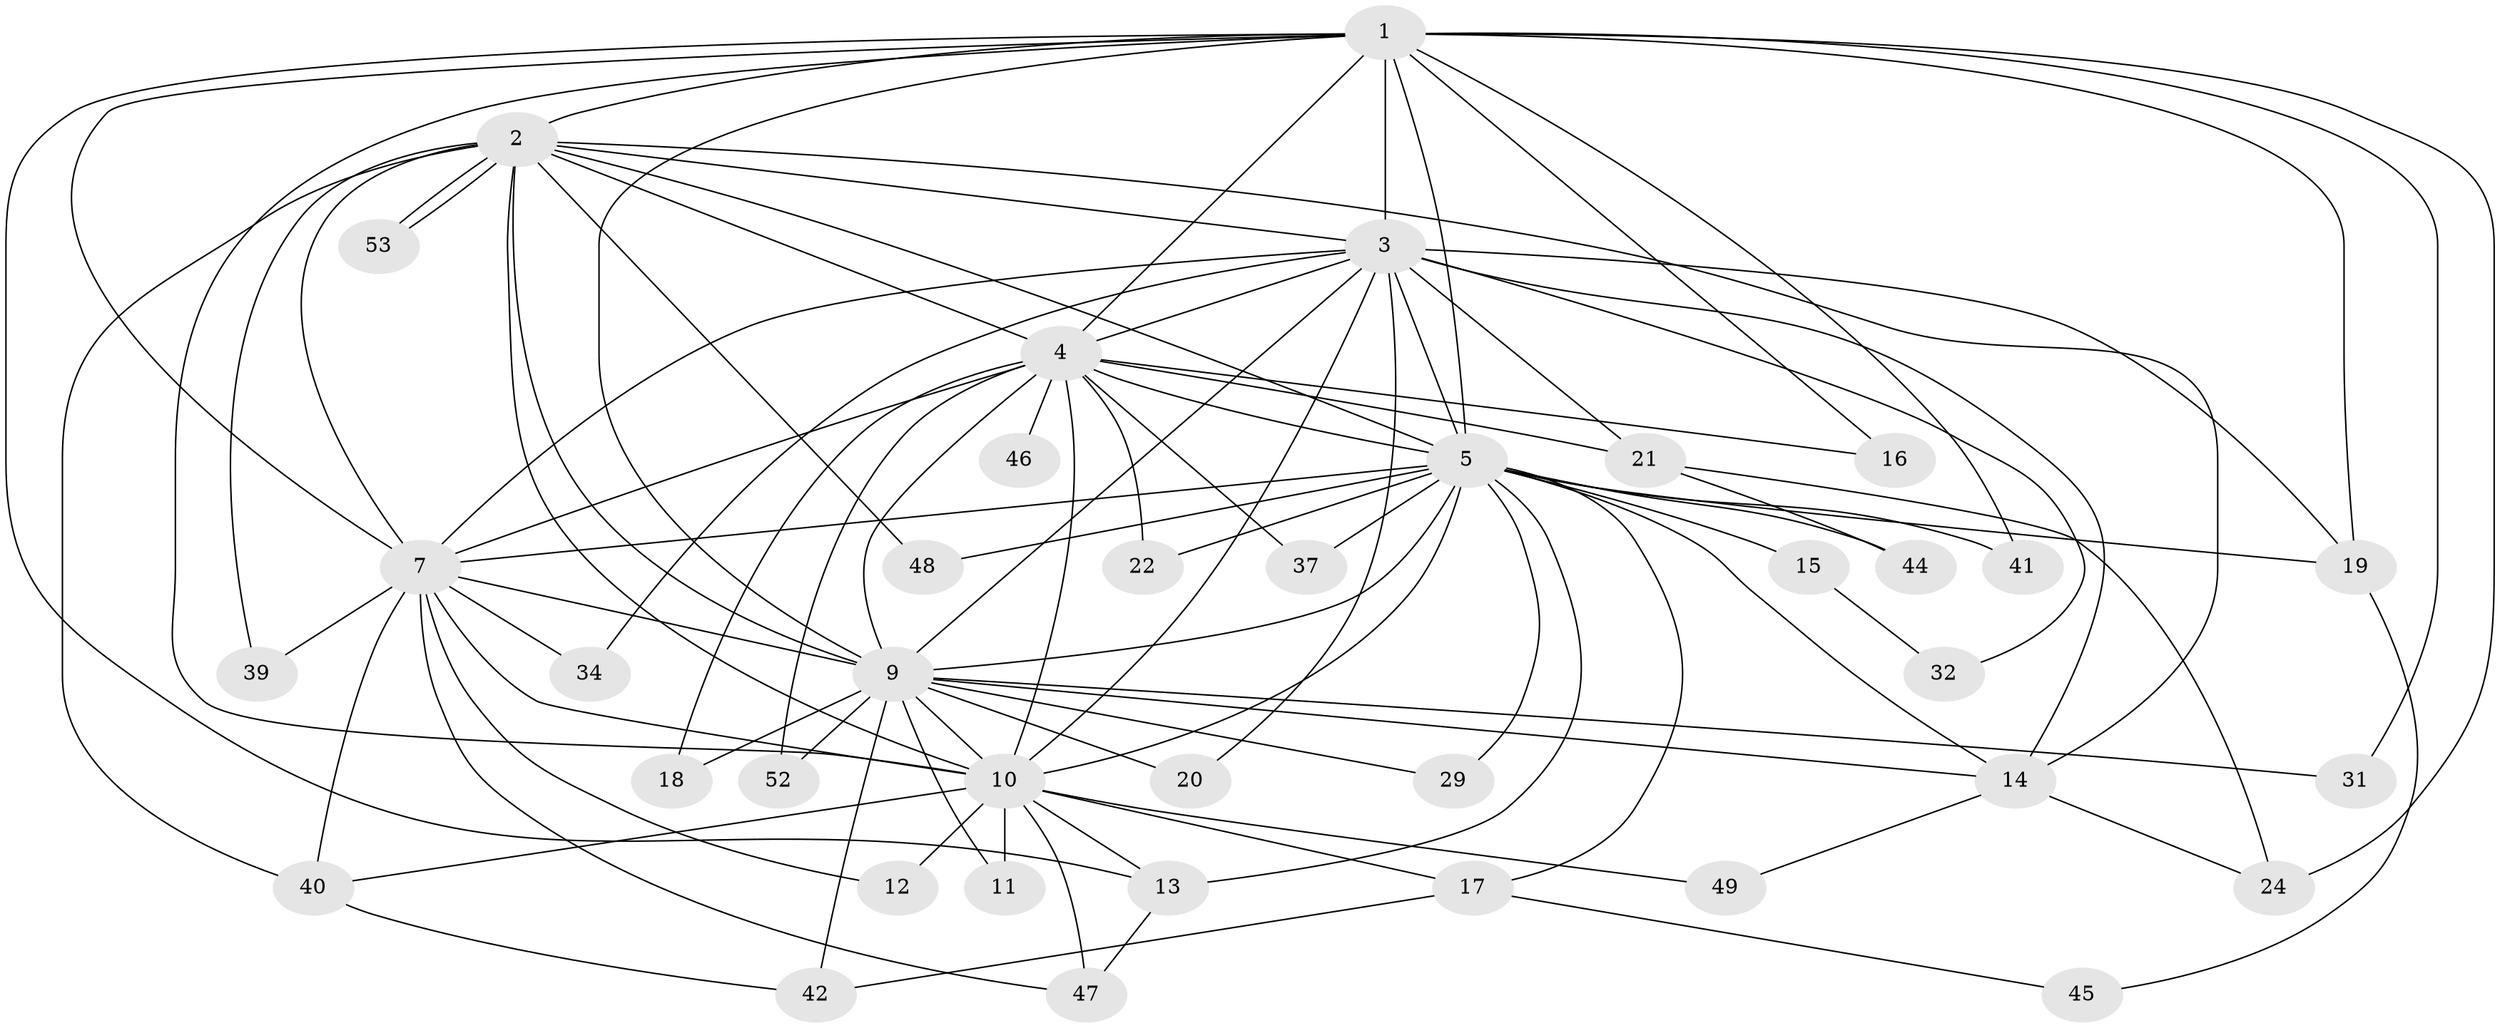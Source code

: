 // Generated by graph-tools (version 1.1) at 2025/23/03/03/25 07:23:44]
// undirected, 38 vertices, 94 edges
graph export_dot {
graph [start="1"]
  node [color=gray90,style=filled];
  1 [super="+26"];
  2 [super="+27"];
  3 [super="+33"];
  4 [super="+6"];
  5 [super="+8"];
  7 [super="+25"];
  9 [super="+35"];
  10;
  11;
  12;
  13 [super="+54"];
  14 [super="+23"];
  15 [super="+36"];
  16;
  17;
  18 [super="+38"];
  19 [super="+28"];
  20;
  21;
  22;
  24 [super="+30"];
  29;
  31;
  32;
  34;
  37;
  39;
  40 [super="+50"];
  41;
  42 [super="+43"];
  44;
  45;
  46;
  47 [super="+51"];
  48;
  49;
  52;
  53;
  1 -- 2;
  1 -- 3 [weight=2];
  1 -- 4 [weight=2];
  1 -- 5 [weight=3];
  1 -- 7;
  1 -- 9;
  1 -- 10;
  1 -- 16;
  1 -- 19;
  1 -- 24;
  1 -- 31;
  1 -- 41;
  1 -- 13;
  2 -- 3;
  2 -- 4 [weight=2];
  2 -- 5 [weight=2];
  2 -- 7;
  2 -- 9 [weight=2];
  2 -- 10;
  2 -- 53;
  2 -- 53;
  2 -- 48;
  2 -- 39;
  2 -- 14;
  2 -- 40;
  3 -- 4 [weight=2];
  3 -- 5 [weight=2];
  3 -- 7;
  3 -- 9;
  3 -- 10;
  3 -- 14;
  3 -- 20;
  3 -- 21;
  3 -- 32;
  3 -- 34;
  3 -- 19;
  4 -- 5 [weight=4];
  4 -- 7 [weight=2];
  4 -- 9 [weight=2];
  4 -- 10 [weight=2];
  4 -- 18 [weight=2];
  4 -- 46 [weight=2];
  4 -- 52;
  4 -- 37;
  4 -- 16;
  4 -- 21;
  4 -- 22;
  5 -- 7 [weight=2];
  5 -- 9 [weight=2];
  5 -- 10 [weight=2];
  5 -- 13;
  5 -- 17;
  5 -- 19;
  5 -- 22;
  5 -- 41;
  5 -- 48;
  5 -- 37;
  5 -- 44;
  5 -- 14;
  5 -- 15 [weight=2];
  5 -- 29;
  7 -- 9;
  7 -- 10;
  7 -- 12;
  7 -- 34;
  7 -- 39;
  7 -- 40;
  7 -- 47;
  9 -- 10;
  9 -- 11;
  9 -- 18;
  9 -- 20;
  9 -- 29;
  9 -- 31;
  9 -- 42;
  9 -- 52;
  9 -- 14;
  10 -- 11;
  10 -- 12;
  10 -- 13;
  10 -- 17;
  10 -- 40;
  10 -- 49;
  10 -- 47;
  13 -- 47;
  14 -- 24;
  14 -- 49;
  15 -- 32;
  17 -- 42;
  17 -- 45;
  19 -- 45;
  21 -- 44;
  21 -- 24;
  40 -- 42;
}

